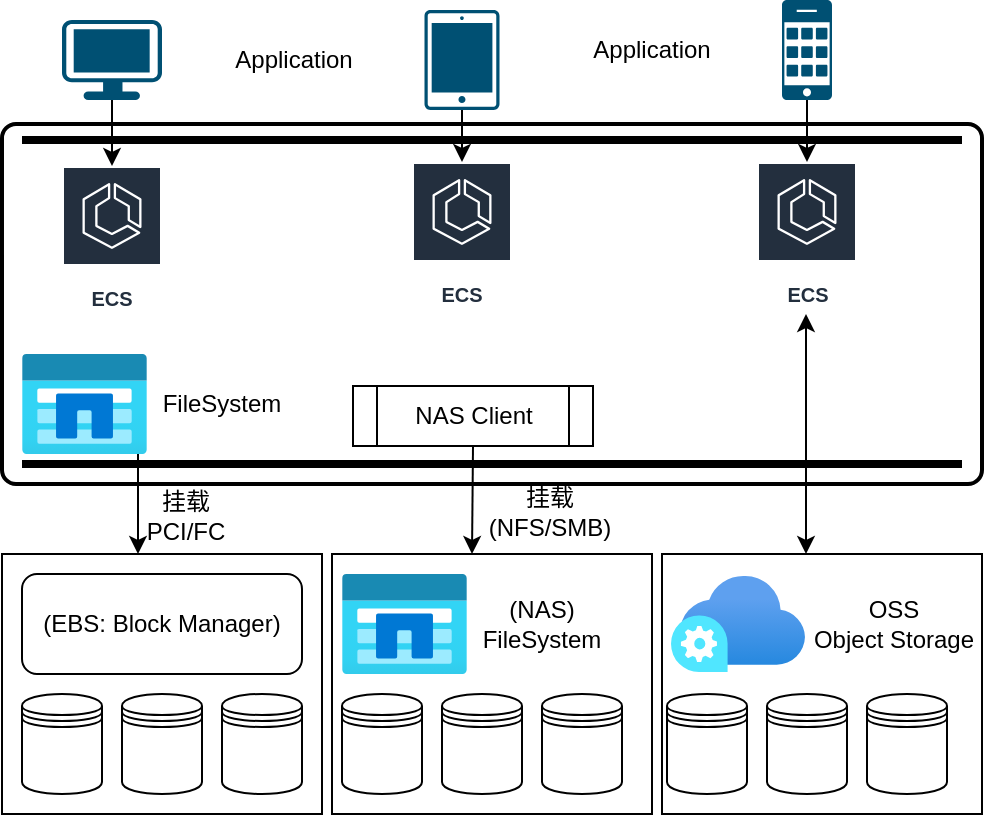 <mxfile version="13.10.0" type="github">
  <diagram id="SH6KypQ4c033o2f8ejVJ" name="Page-1">
    <mxGraphModel dx="1138" dy="591" grid="1" gridSize="10" guides="1" tooltips="1" connect="1" arrows="1" fold="1" page="1" pageScale="1" pageWidth="850" pageHeight="1100" math="0" shadow="0">
      <root>
        <mxCell id="0" />
        <mxCell id="1" parent="0" />
        <mxCell id="h6BiR5mMiHGRbanZxWSa-58" value="" style="rounded=0;whiteSpace=wrap;html=1;" vertex="1" parent="1">
          <mxGeometry x="510" y="350" width="160" height="130" as="geometry" />
        </mxCell>
        <mxCell id="h6BiR5mMiHGRbanZxWSa-57" value="" style="rounded=0;whiteSpace=wrap;html=1;" vertex="1" parent="1">
          <mxGeometry x="345" y="350" width="160" height="130" as="geometry" />
        </mxCell>
        <mxCell id="h6BiR5mMiHGRbanZxWSa-30" value="" style="rounded=0;whiteSpace=wrap;html=1;" vertex="1" parent="1">
          <mxGeometry x="180" y="350" width="160" height="130" as="geometry" />
        </mxCell>
        <mxCell id="h6BiR5mMiHGRbanZxWSa-5" value="" style="rounded=1;whiteSpace=wrap;html=1;absoluteArcSize=1;arcSize=14;strokeWidth=2;" vertex="1" parent="1">
          <mxGeometry x="180" y="135" width="490" height="180" as="geometry" />
        </mxCell>
        <mxCell id="h6BiR5mMiHGRbanZxWSa-2" value="" style="points=[[0.03,0.03,0],[0.5,0,0],[0.97,0.03,0],[1,0.4,0],[0.97,0.745,0],[0.5,1,0],[0.03,0.745,0],[0,0.4,0]];verticalLabelPosition=bottom;html=1;verticalAlign=top;aspect=fixed;align=center;pointerEvents=1;shape=mxgraph.cisco19.workstation;fillColor=#005073;strokeColor=none;" vertex="1" parent="1">
          <mxGeometry x="210" y="83" width="50" height="40" as="geometry" />
        </mxCell>
        <mxCell id="h6BiR5mMiHGRbanZxWSa-3" value="" style="points=[[0.015,0.015,0],[0.985,0.015,0],[0.985,0.985,0],[0.015,0.985,0],[0.25,0,0],[0.5,0,0],[0.75,0,0],[1,0.25,0],[1,0.5,0],[1,0.75,0],[0.75,1,0],[0.5,1,0],[0.25,1,0],[0,0.75,0],[0,0.5,0],[0,0.25,0]];verticalLabelPosition=bottom;html=1;verticalAlign=top;aspect=fixed;align=center;pointerEvents=1;shape=mxgraph.cisco19.handheld;fillColor=#005073;strokeColor=none;" vertex="1" parent="1">
          <mxGeometry x="391.25" y="78" width="37.5" height="50" as="geometry" />
        </mxCell>
        <mxCell id="h6BiR5mMiHGRbanZxWSa-4" value="" style="points=[[0.015,0.015,0],[0.985,0.015,0],[0.985,0.985,0],[0.015,0.985,0],[0.25,0,0],[0.5,0,0],[0.75,0,0],[1,0.25,0],[1,0.5,0],[1,0.75,0],[0.75,1,0],[0.5,1,0],[0.25,1,0],[0,0.75,0],[0,0.5,0],[0,0.25,0]];verticalLabelPosition=bottom;html=1;verticalAlign=top;aspect=fixed;align=center;pointerEvents=1;shape=mxgraph.cisco19.cell_phone;fillColor=#005073;strokeColor=none;" vertex="1" parent="1">
          <mxGeometry x="570" y="73" width="25" height="50" as="geometry" />
        </mxCell>
        <mxCell id="h6BiR5mMiHGRbanZxWSa-6" value="" style="line;strokeWidth=4;html=1;perimeter=backbonePerimeter;points=[];outlineConnect=0;" vertex="1" parent="1">
          <mxGeometry x="190" y="138" width="470" height="10" as="geometry" />
        </mxCell>
        <mxCell id="h6BiR5mMiHGRbanZxWSa-9" value="" style="shape=datastore;whiteSpace=wrap;html=1;" vertex="1" parent="1">
          <mxGeometry x="190" y="420" width="40" height="50" as="geometry" />
        </mxCell>
        <mxCell id="h6BiR5mMiHGRbanZxWSa-10" value="" style="shape=datastore;whiteSpace=wrap;html=1;" vertex="1" parent="1">
          <mxGeometry x="240" y="420" width="40" height="50" as="geometry" />
        </mxCell>
        <mxCell id="h6BiR5mMiHGRbanZxWSa-11" value="" style="shape=datastore;whiteSpace=wrap;html=1;" vertex="1" parent="1">
          <mxGeometry x="290" y="420" width="40" height="50" as="geometry" />
        </mxCell>
        <mxCell id="h6BiR5mMiHGRbanZxWSa-12" value="" style="shape=datastore;whiteSpace=wrap;html=1;" vertex="1" parent="1">
          <mxGeometry x="350" y="420" width="40" height="50" as="geometry" />
        </mxCell>
        <mxCell id="h6BiR5mMiHGRbanZxWSa-13" value="" style="shape=datastore;whiteSpace=wrap;html=1;" vertex="1" parent="1">
          <mxGeometry x="400" y="420" width="40" height="50" as="geometry" />
        </mxCell>
        <mxCell id="h6BiR5mMiHGRbanZxWSa-14" value="" style="shape=datastore;whiteSpace=wrap;html=1;" vertex="1" parent="1">
          <mxGeometry x="450" y="420" width="40" height="50" as="geometry" />
        </mxCell>
        <mxCell id="h6BiR5mMiHGRbanZxWSa-16" value="(EBS: Block Manager)" style="rounded=1;whiteSpace=wrap;html=1;" vertex="1" parent="1">
          <mxGeometry x="190" y="360" width="140" height="50" as="geometry" />
        </mxCell>
        <mxCell id="h6BiR5mMiHGRbanZxWSa-18" value="" style="shape=datastore;whiteSpace=wrap;html=1;" vertex="1" parent="1">
          <mxGeometry x="512.5" y="420" width="40" height="50" as="geometry" />
        </mxCell>
        <mxCell id="h6BiR5mMiHGRbanZxWSa-19" value="" style="shape=datastore;whiteSpace=wrap;html=1;" vertex="1" parent="1">
          <mxGeometry x="562.5" y="420" width="40" height="50" as="geometry" />
        </mxCell>
        <mxCell id="h6BiR5mMiHGRbanZxWSa-20" value="" style="shape=datastore;whiteSpace=wrap;html=1;" vertex="1" parent="1">
          <mxGeometry x="612.5" y="420" width="40" height="50" as="geometry" />
        </mxCell>
        <mxCell id="h6BiR5mMiHGRbanZxWSa-22" value="" style="aspect=fixed;html=1;points=[];align=center;image;fontSize=12;image=img/lib/azure2/storage/Data_Box_Edge.svg;" vertex="1" parent="1">
          <mxGeometry x="514.5" y="361" width="67" height="48" as="geometry" />
        </mxCell>
        <mxCell id="h6BiR5mMiHGRbanZxWSa-25" value="" style="group" vertex="1" connectable="0" parent="1">
          <mxGeometry x="350" y="360" width="131" height="50" as="geometry" />
        </mxCell>
        <mxCell id="h6BiR5mMiHGRbanZxWSa-23" value="" style="aspect=fixed;html=1;points=[];align=center;image;fontSize=12;image=img/lib/azure2/storage/Azure_NetApp_Files.svg;" vertex="1" parent="h6BiR5mMiHGRbanZxWSa-25">
          <mxGeometry width="62.5" height="50" as="geometry" />
        </mxCell>
        <mxCell id="h6BiR5mMiHGRbanZxWSa-24" value="(NAS)&lt;br&gt;FileSystem" style="text;html=1;strokeColor=none;fillColor=none;align=center;verticalAlign=middle;whiteSpace=wrap;rounded=0;" vertex="1" parent="h6BiR5mMiHGRbanZxWSa-25">
          <mxGeometry x="69" y="15" width="62" height="20" as="geometry" />
        </mxCell>
        <mxCell id="h6BiR5mMiHGRbanZxWSa-26" value="" style="group" vertex="1" connectable="0" parent="1">
          <mxGeometry x="190" y="250" width="131" height="50" as="geometry" />
        </mxCell>
        <mxCell id="h6BiR5mMiHGRbanZxWSa-27" value="" style="aspect=fixed;html=1;points=[];align=center;image;fontSize=12;image=img/lib/azure2/storage/Azure_NetApp_Files.svg;" vertex="1" parent="h6BiR5mMiHGRbanZxWSa-26">
          <mxGeometry width="62.5" height="50" as="geometry" />
        </mxCell>
        <mxCell id="h6BiR5mMiHGRbanZxWSa-28" value="FileSystem" style="text;html=1;strokeColor=none;fillColor=none;align=center;verticalAlign=middle;whiteSpace=wrap;rounded=0;" vertex="1" parent="h6BiR5mMiHGRbanZxWSa-26">
          <mxGeometry x="69" y="15" width="62" height="20" as="geometry" />
        </mxCell>
        <mxCell id="h6BiR5mMiHGRbanZxWSa-29" value="OSS&lt;br&gt;Object Storage" style="text;html=1;strokeColor=none;fillColor=none;align=center;verticalAlign=middle;whiteSpace=wrap;rounded=0;" vertex="1" parent="1">
          <mxGeometry x="580.5" y="375" width="90" height="20" as="geometry" />
        </mxCell>
        <mxCell id="h6BiR5mMiHGRbanZxWSa-36" value="" style="line;strokeWidth=4;html=1;perimeter=backbonePerimeter;points=[];outlineConnect=0;" vertex="1" parent="1">
          <mxGeometry x="190" y="300" width="470" height="10" as="geometry" />
        </mxCell>
        <mxCell id="h6BiR5mMiHGRbanZxWSa-39" value="&lt;span&gt;ECS&lt;/span&gt;" style="outlineConnect=0;fontColor=#232F3E;gradientColor=none;strokeColor=#ffffff;fillColor=#232F3E;dashed=0;verticalLabelPosition=middle;verticalAlign=bottom;align=center;html=1;whiteSpace=wrap;fontSize=10;fontStyle=1;spacing=3;shape=mxgraph.aws4.productIcon;prIcon=mxgraph.aws4.ecs;" vertex="1" parent="1">
          <mxGeometry x="210" y="156" width="50" height="76" as="geometry" />
        </mxCell>
        <mxCell id="h6BiR5mMiHGRbanZxWSa-40" value="&lt;span&gt;ECS&lt;/span&gt;" style="outlineConnect=0;fontColor=#232F3E;gradientColor=none;strokeColor=#ffffff;fillColor=#232F3E;dashed=0;verticalLabelPosition=middle;verticalAlign=bottom;align=center;html=1;whiteSpace=wrap;fontSize=10;fontStyle=1;spacing=3;shape=mxgraph.aws4.productIcon;prIcon=mxgraph.aws4.ecs;" vertex="1" parent="1">
          <mxGeometry x="385" y="154" width="50" height="76" as="geometry" />
        </mxCell>
        <mxCell id="h6BiR5mMiHGRbanZxWSa-41" value="&lt;span&gt;ECS&lt;/span&gt;" style="outlineConnect=0;fontColor=#232F3E;gradientColor=none;strokeColor=#ffffff;fillColor=#232F3E;dashed=0;verticalLabelPosition=middle;verticalAlign=bottom;align=center;html=1;whiteSpace=wrap;fontSize=10;fontStyle=1;spacing=3;shape=mxgraph.aws4.productIcon;prIcon=mxgraph.aws4.ecs;" vertex="1" parent="1">
          <mxGeometry x="557.5" y="154" width="50" height="76" as="geometry" />
        </mxCell>
        <mxCell id="h6BiR5mMiHGRbanZxWSa-42" value="" style="endArrow=classic;html=1;exitX=0.5;exitY=1;exitDx=0;exitDy=0;exitPerimeter=0;" edge="1" parent="1" source="h6BiR5mMiHGRbanZxWSa-2" target="h6BiR5mMiHGRbanZxWSa-39">
          <mxGeometry width="50" height="50" relative="1" as="geometry">
            <mxPoint x="530" y="280" as="sourcePoint" />
            <mxPoint x="580" y="230" as="targetPoint" />
          </mxGeometry>
        </mxCell>
        <mxCell id="h6BiR5mMiHGRbanZxWSa-43" value="" style="endArrow=classic;html=1;exitX=0.928;exitY=1;exitDx=0;exitDy=0;exitPerimeter=0;" edge="1" parent="1" source="h6BiR5mMiHGRbanZxWSa-27">
          <mxGeometry width="50" height="50" relative="1" as="geometry">
            <mxPoint x="530" y="280" as="sourcePoint" />
            <mxPoint x="248" y="350" as="targetPoint" />
          </mxGeometry>
        </mxCell>
        <mxCell id="h6BiR5mMiHGRbanZxWSa-44" value="Application" style="text;html=1;strokeColor=none;fillColor=none;align=center;verticalAlign=middle;whiteSpace=wrap;rounded=0;" vertex="1" parent="1">
          <mxGeometry x="291" y="93" width="70" height="20" as="geometry" />
        </mxCell>
        <mxCell id="h6BiR5mMiHGRbanZxWSa-49" value="" style="endArrow=classic;html=1;exitX=0.5;exitY=1;exitDx=0;exitDy=0;exitPerimeter=0;" edge="1" parent="1" source="h6BiR5mMiHGRbanZxWSa-3" target="h6BiR5mMiHGRbanZxWSa-40">
          <mxGeometry width="50" height="50" relative="1" as="geometry">
            <mxPoint x="530" y="270" as="sourcePoint" />
            <mxPoint x="580" y="220" as="targetPoint" />
          </mxGeometry>
        </mxCell>
        <mxCell id="h6BiR5mMiHGRbanZxWSa-50" value="" style="endArrow=classic;html=1;exitX=0.5;exitY=1;exitDx=0;exitDy=0;exitPerimeter=0;" edge="1" parent="1" source="h6BiR5mMiHGRbanZxWSa-4" target="h6BiR5mMiHGRbanZxWSa-41">
          <mxGeometry width="50" height="50" relative="1" as="geometry">
            <mxPoint x="530" y="270" as="sourcePoint" />
            <mxPoint x="580" y="220" as="targetPoint" />
          </mxGeometry>
        </mxCell>
        <mxCell id="h6BiR5mMiHGRbanZxWSa-52" value="" style="endArrow=classic;html=1;exitX=0.5;exitY=1;exitDx=0;exitDy=0;" edge="1" parent="1" source="h6BiR5mMiHGRbanZxWSa-60">
          <mxGeometry width="50" height="50" relative="1" as="geometry">
            <mxPoint x="415" y="300" as="sourcePoint" />
            <mxPoint x="415" y="350" as="targetPoint" />
          </mxGeometry>
        </mxCell>
        <mxCell id="h6BiR5mMiHGRbanZxWSa-53" value="" style="endArrow=classic;startArrow=classic;html=1;" edge="1" parent="1">
          <mxGeometry width="50" height="50" relative="1" as="geometry">
            <mxPoint x="582" y="350" as="sourcePoint" />
            <mxPoint x="582" y="230" as="targetPoint" />
          </mxGeometry>
        </mxCell>
        <mxCell id="h6BiR5mMiHGRbanZxWSa-54" value="挂载&lt;br&gt;PCI/FC" style="text;html=1;strokeColor=none;fillColor=none;align=center;verticalAlign=middle;whiteSpace=wrap;rounded=0;" vertex="1" parent="1">
          <mxGeometry x="252" y="321" width="40" height="20" as="geometry" />
        </mxCell>
        <mxCell id="h6BiR5mMiHGRbanZxWSa-55" value="挂载(NFS/SMB)" style="text;html=1;strokeColor=none;fillColor=none;align=center;verticalAlign=middle;whiteSpace=wrap;rounded=0;" vertex="1" parent="1">
          <mxGeometry x="418" y="319" width="72" height="20" as="geometry" />
        </mxCell>
        <mxCell id="h6BiR5mMiHGRbanZxWSa-56" value="Application" style="text;html=1;strokeColor=none;fillColor=none;align=center;verticalAlign=middle;whiteSpace=wrap;rounded=0;" vertex="1" parent="1">
          <mxGeometry x="470" y="88" width="70" height="20" as="geometry" />
        </mxCell>
        <mxCell id="h6BiR5mMiHGRbanZxWSa-60" value="NAS Client" style="shape=process;whiteSpace=wrap;html=1;backgroundOutline=1;" vertex="1" parent="1">
          <mxGeometry x="355.5" y="266" width="120" height="30" as="geometry" />
        </mxCell>
      </root>
    </mxGraphModel>
  </diagram>
</mxfile>
